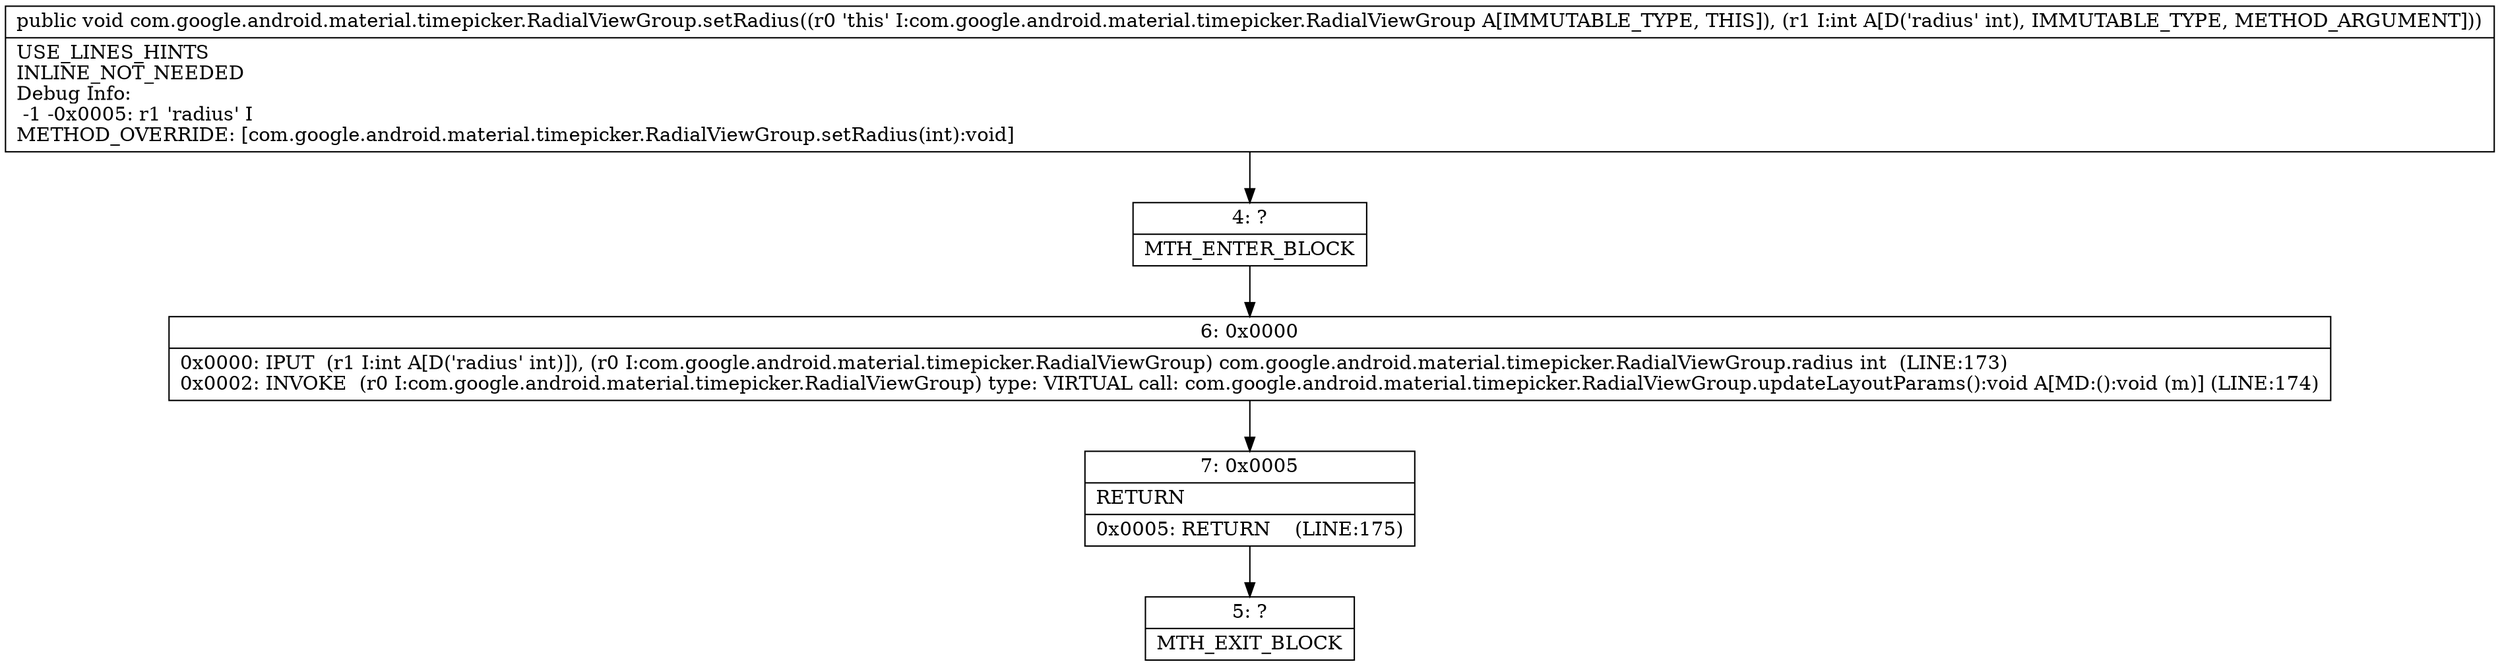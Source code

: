 digraph "CFG forcom.google.android.material.timepicker.RadialViewGroup.setRadius(I)V" {
Node_4 [shape=record,label="{4\:\ ?|MTH_ENTER_BLOCK\l}"];
Node_6 [shape=record,label="{6\:\ 0x0000|0x0000: IPUT  (r1 I:int A[D('radius' int)]), (r0 I:com.google.android.material.timepicker.RadialViewGroup) com.google.android.material.timepicker.RadialViewGroup.radius int  (LINE:173)\l0x0002: INVOKE  (r0 I:com.google.android.material.timepicker.RadialViewGroup) type: VIRTUAL call: com.google.android.material.timepicker.RadialViewGroup.updateLayoutParams():void A[MD:():void (m)] (LINE:174)\l}"];
Node_7 [shape=record,label="{7\:\ 0x0005|RETURN\l|0x0005: RETURN    (LINE:175)\l}"];
Node_5 [shape=record,label="{5\:\ ?|MTH_EXIT_BLOCK\l}"];
MethodNode[shape=record,label="{public void com.google.android.material.timepicker.RadialViewGroup.setRadius((r0 'this' I:com.google.android.material.timepicker.RadialViewGroup A[IMMUTABLE_TYPE, THIS]), (r1 I:int A[D('radius' int), IMMUTABLE_TYPE, METHOD_ARGUMENT]))  | USE_LINES_HINTS\lINLINE_NOT_NEEDED\lDebug Info:\l  \-1 \-0x0005: r1 'radius' I\lMETHOD_OVERRIDE: [com.google.android.material.timepicker.RadialViewGroup.setRadius(int):void]\l}"];
MethodNode -> Node_4;Node_4 -> Node_6;
Node_6 -> Node_7;
Node_7 -> Node_5;
}

